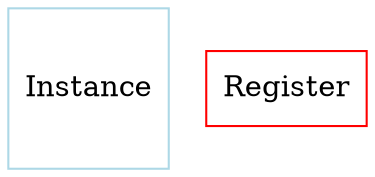 digraph main {
  subgraph SUBCLASS {
    INST [label="Instance" color="lightblue", shape="square"]
    REG [label="Register" color="red" shape="box"]

}
}
